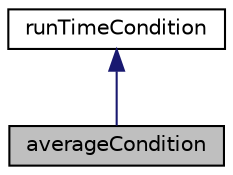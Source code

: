 digraph "averageCondition"
{
  bgcolor="transparent";
  edge [fontname="Helvetica",fontsize="10",labelfontname="Helvetica",labelfontsize="10"];
  node [fontname="Helvetica",fontsize="10",shape=record];
  Node1 [label="averageCondition",height=0.2,width=0.4,color="black", fillcolor="grey75", style="filled" fontcolor="black"];
  Node2 -> Node1 [dir="back",color="midnightblue",fontsize="10",style="solid",fontname="Helvetica"];
  Node2 [label="runTimeCondition",height=0.2,width=0.4,color="black",URL="$classFoam_1_1functionObjects_1_1runTimeControls_1_1runTimeCondition.html",tooltip="Base class for run time conditions. "];
}
